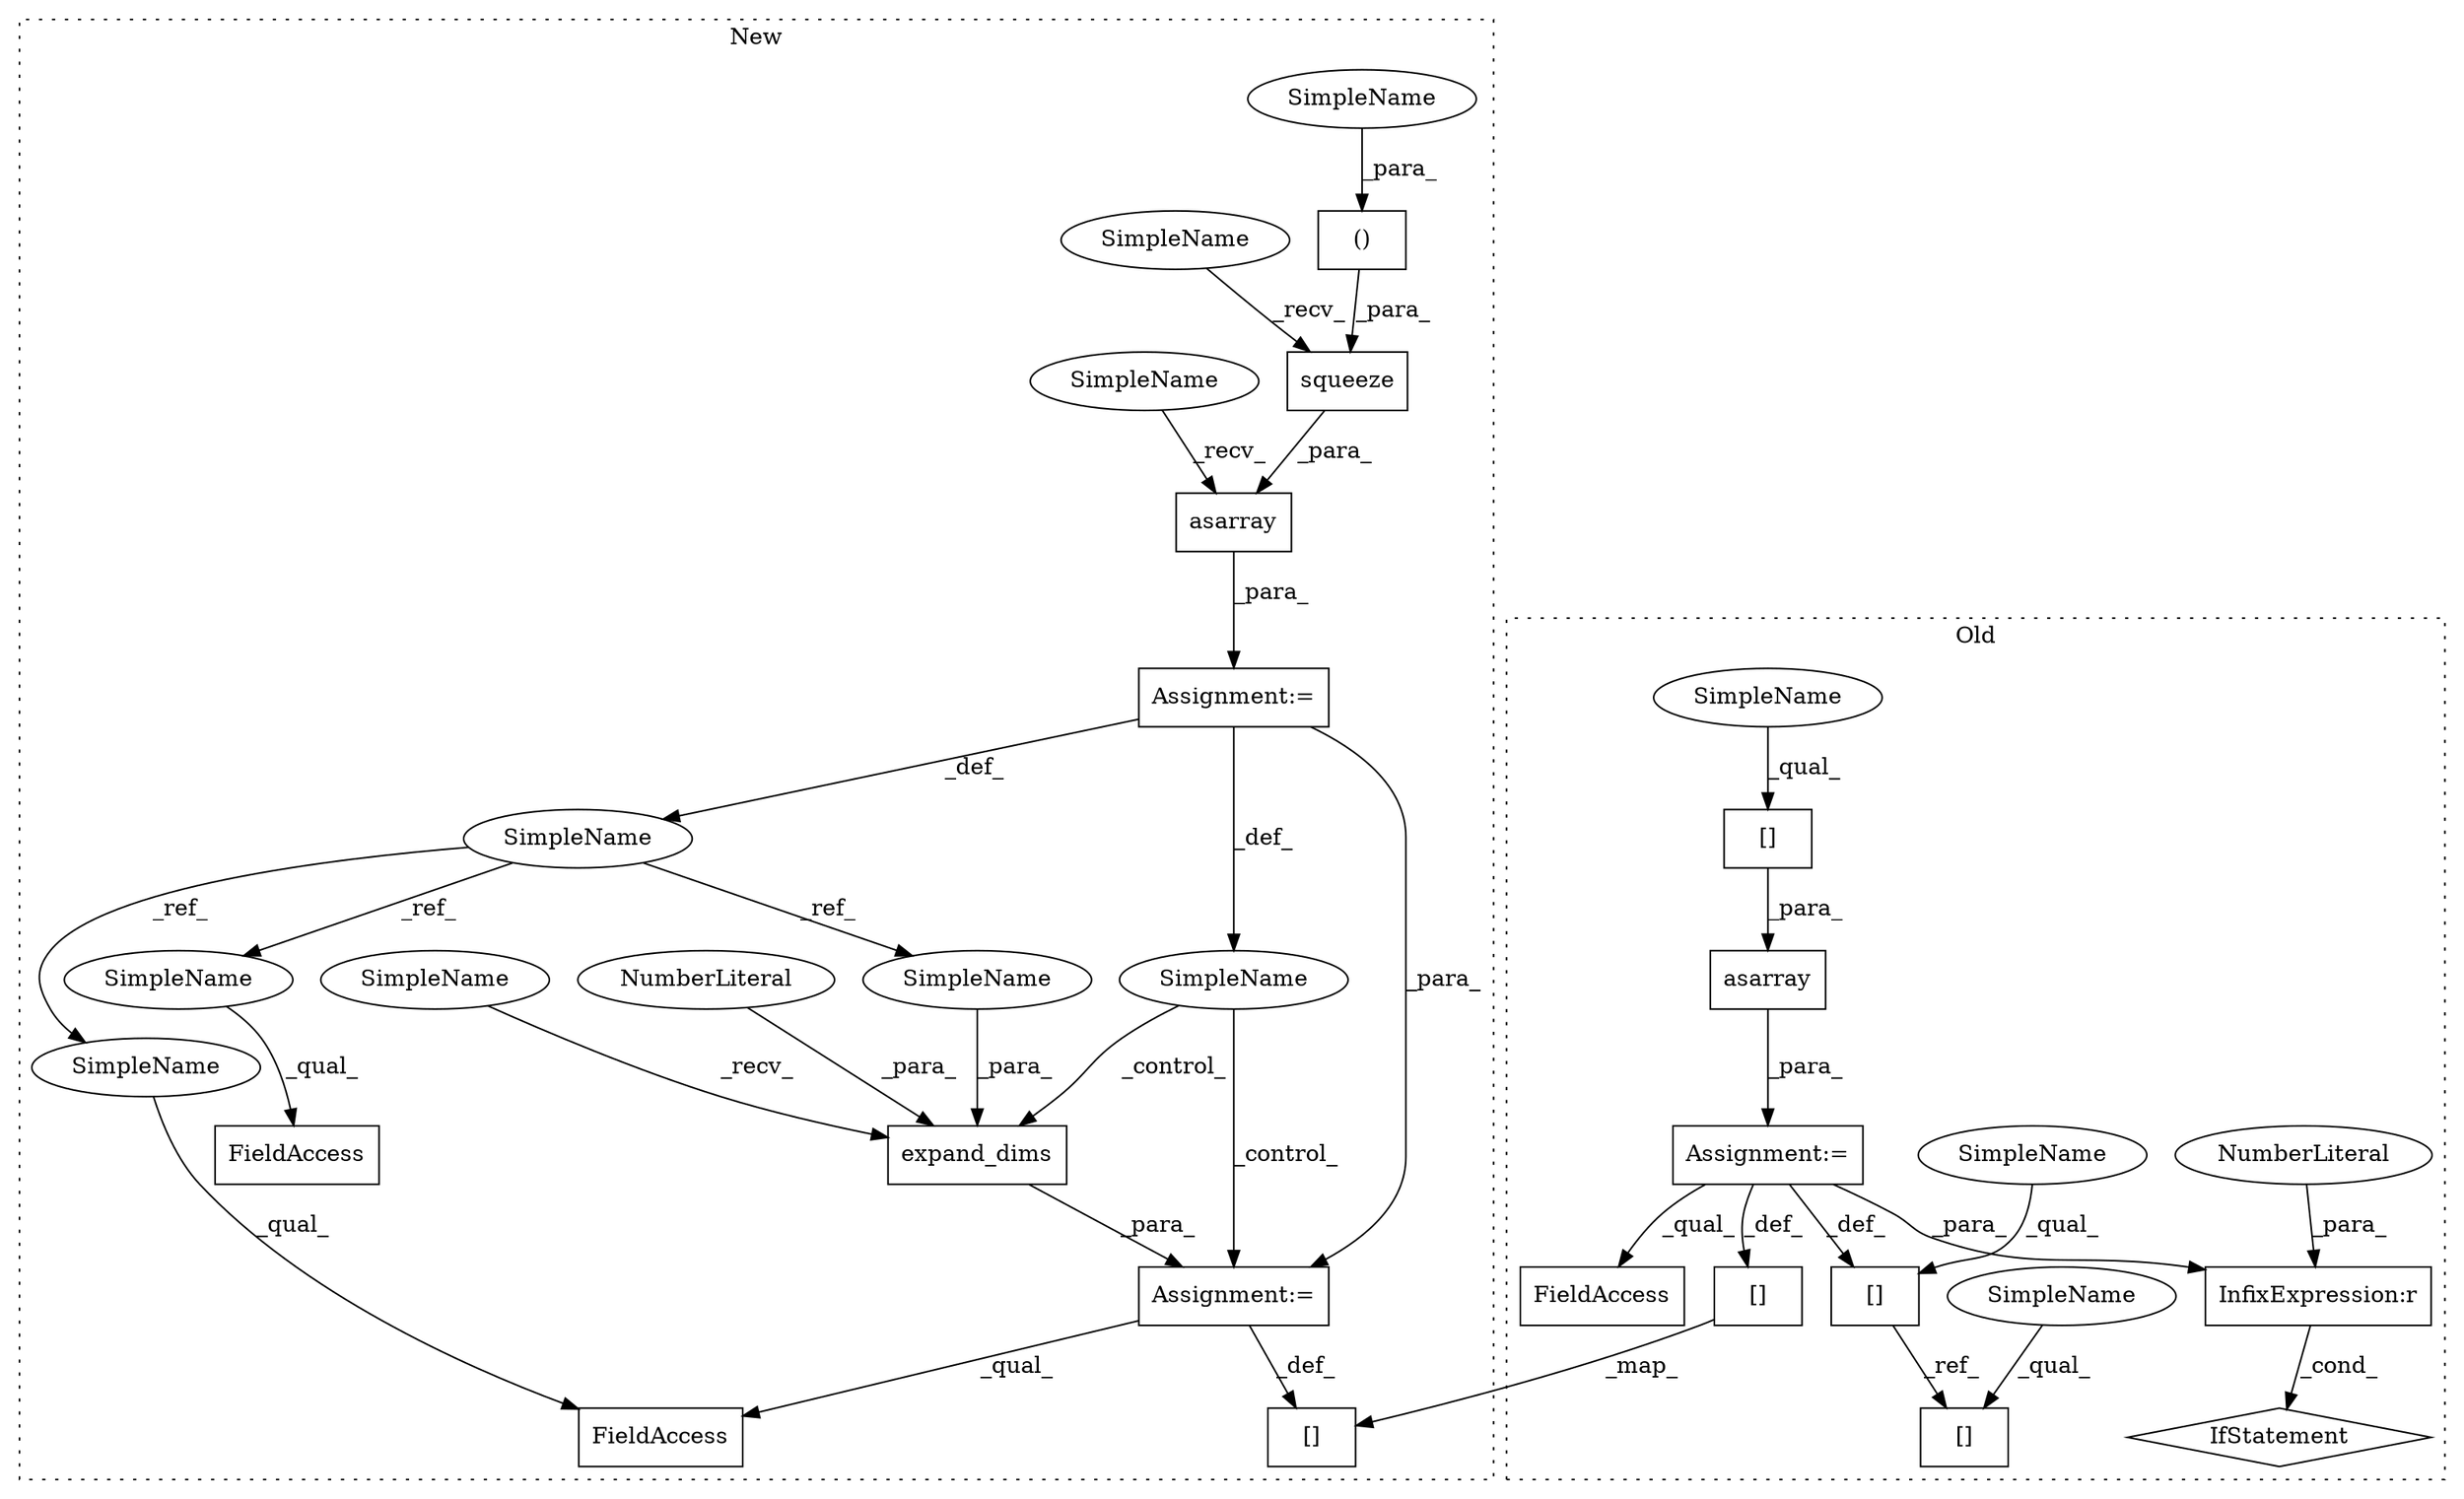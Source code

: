 digraph G {
subgraph cluster0 {
1 [label="IfStatement" a="25" s="3242,3264" l="4,2" shape="diamond"];
4 [label="InfixExpression:r" a="27" s="3260" l="3" shape="box"];
5 [label="Assignment:=" a="7" s="2829" l="1" shape="box"];
6 [label="FieldAccess" a="22" s="3427" l="18" shape="box"];
7 [label="[]" a="2" s="3384,3398" l="13,1" shape="box"];
9 [label="asarray" a="32" s="2836,2853" l="8,1" shape="box"];
12 [label="[]" a="2" s="2820,2828" l="7,1" shape="box"];
13 [label="NumberLiteral" a="34" s="3263" l="1" shape="ellipse"];
14 [label="[]" a="2" s="2844,2852" l="7,1" shape="box"];
15 [label="[]" a="2" s="3246,3254" l="7,1" shape="box"];
30 [label="SimpleName" a="42" s="3246" l="6" shape="ellipse"];
31 [label="SimpleName" a="42" s="2844" l="6" shape="ellipse"];
32 [label="SimpleName" a="42" s="2820" l="6" shape="ellipse"];
label = "Old";
style="dotted";
}
subgraph cluster1 {
2 [label="squeeze" a="32" s="2883,2947" l="8,1" shape="box"];
3 [label="Assignment:=" a="7" s="2862" l="1" shape="box"];
8 [label="[]" a="2" s="3492,3506" l="13,1" shape="box"];
10 [label="asarray" a="32" s="2869,2948" l="8,1" shape="box"];
11 [label="()" a="106" s="2914" l="31" shape="box"];
16 [label="expand_dims" a="32" s="3404,3429" l="12,1" shape="box"];
17 [label="NumberLiteral" a="34" s="3428" l="1" shape="ellipse"];
18 [label="SimpleName" a="42" s="2851" l="11" shape="ellipse"];
19 [label="FieldAccess" a="22" s="3347" l="16" shape="box"];
20 [label="FieldAccess" a="22" s="3535" l="17" shape="box"];
21 [label="SimpleName" a="42" s="" l="" shape="ellipse"];
22 [label="Assignment:=" a="7" s="3397" l="1" shape="box"];
23 [label="SimpleName" a="42" s="2914" l="8" shape="ellipse"];
24 [label="SimpleName" a="42" s="2877" l="5" shape="ellipse"];
25 [label="SimpleName" a="42" s="2863" l="5" shape="ellipse"];
26 [label="SimpleName" a="42" s="3398" l="5" shape="ellipse"];
27 [label="SimpleName" a="42" s="3347" l="11" shape="ellipse"];
28 [label="SimpleName" a="42" s="3535" l="11" shape="ellipse"];
29 [label="SimpleName" a="42" s="3416" l="11" shape="ellipse"];
label = "New";
style="dotted";
}
2 -> 10 [label="_para_"];
3 -> 22 [label="_para_"];
3 -> 18 [label="_def_"];
3 -> 21 [label="_def_"];
4 -> 1 [label="_cond_"];
5 -> 6 [label="_qual_"];
5 -> 7 [label="_def_"];
5 -> 12 [label="_def_"];
5 -> 4 [label="_para_"];
7 -> 8 [label="_map_"];
9 -> 5 [label="_para_"];
10 -> 3 [label="_para_"];
11 -> 2 [label="_para_"];
12 -> 15 [label="_ref_"];
13 -> 4 [label="_para_"];
14 -> 9 [label="_para_"];
16 -> 22 [label="_para_"];
17 -> 16 [label="_para_"];
18 -> 27 [label="_ref_"];
18 -> 28 [label="_ref_"];
18 -> 29 [label="_ref_"];
21 -> 22 [label="_control_"];
21 -> 16 [label="_control_"];
22 -> 20 [label="_qual_"];
22 -> 8 [label="_def_"];
23 -> 11 [label="_para_"];
24 -> 2 [label="_recv_"];
25 -> 10 [label="_recv_"];
26 -> 16 [label="_recv_"];
27 -> 19 [label="_qual_"];
28 -> 20 [label="_qual_"];
29 -> 16 [label="_para_"];
30 -> 15 [label="_qual_"];
31 -> 14 [label="_qual_"];
32 -> 12 [label="_qual_"];
}